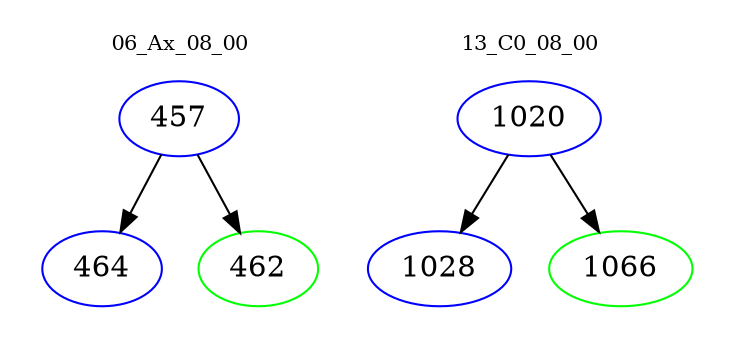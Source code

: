 digraph{
subgraph cluster_0 {
color = white
label = "06_Ax_08_00";
fontsize=10;
T0_457 [label="457", color="blue"]
T0_457 -> T0_464 [color="black"]
T0_464 [label="464", color="blue"]
T0_457 -> T0_462 [color="black"]
T0_462 [label="462", color="green"]
}
subgraph cluster_1 {
color = white
label = "13_C0_08_00";
fontsize=10;
T1_1020 [label="1020", color="blue"]
T1_1020 -> T1_1028 [color="black"]
T1_1028 [label="1028", color="blue"]
T1_1020 -> T1_1066 [color="black"]
T1_1066 [label="1066", color="green"]
}
}
